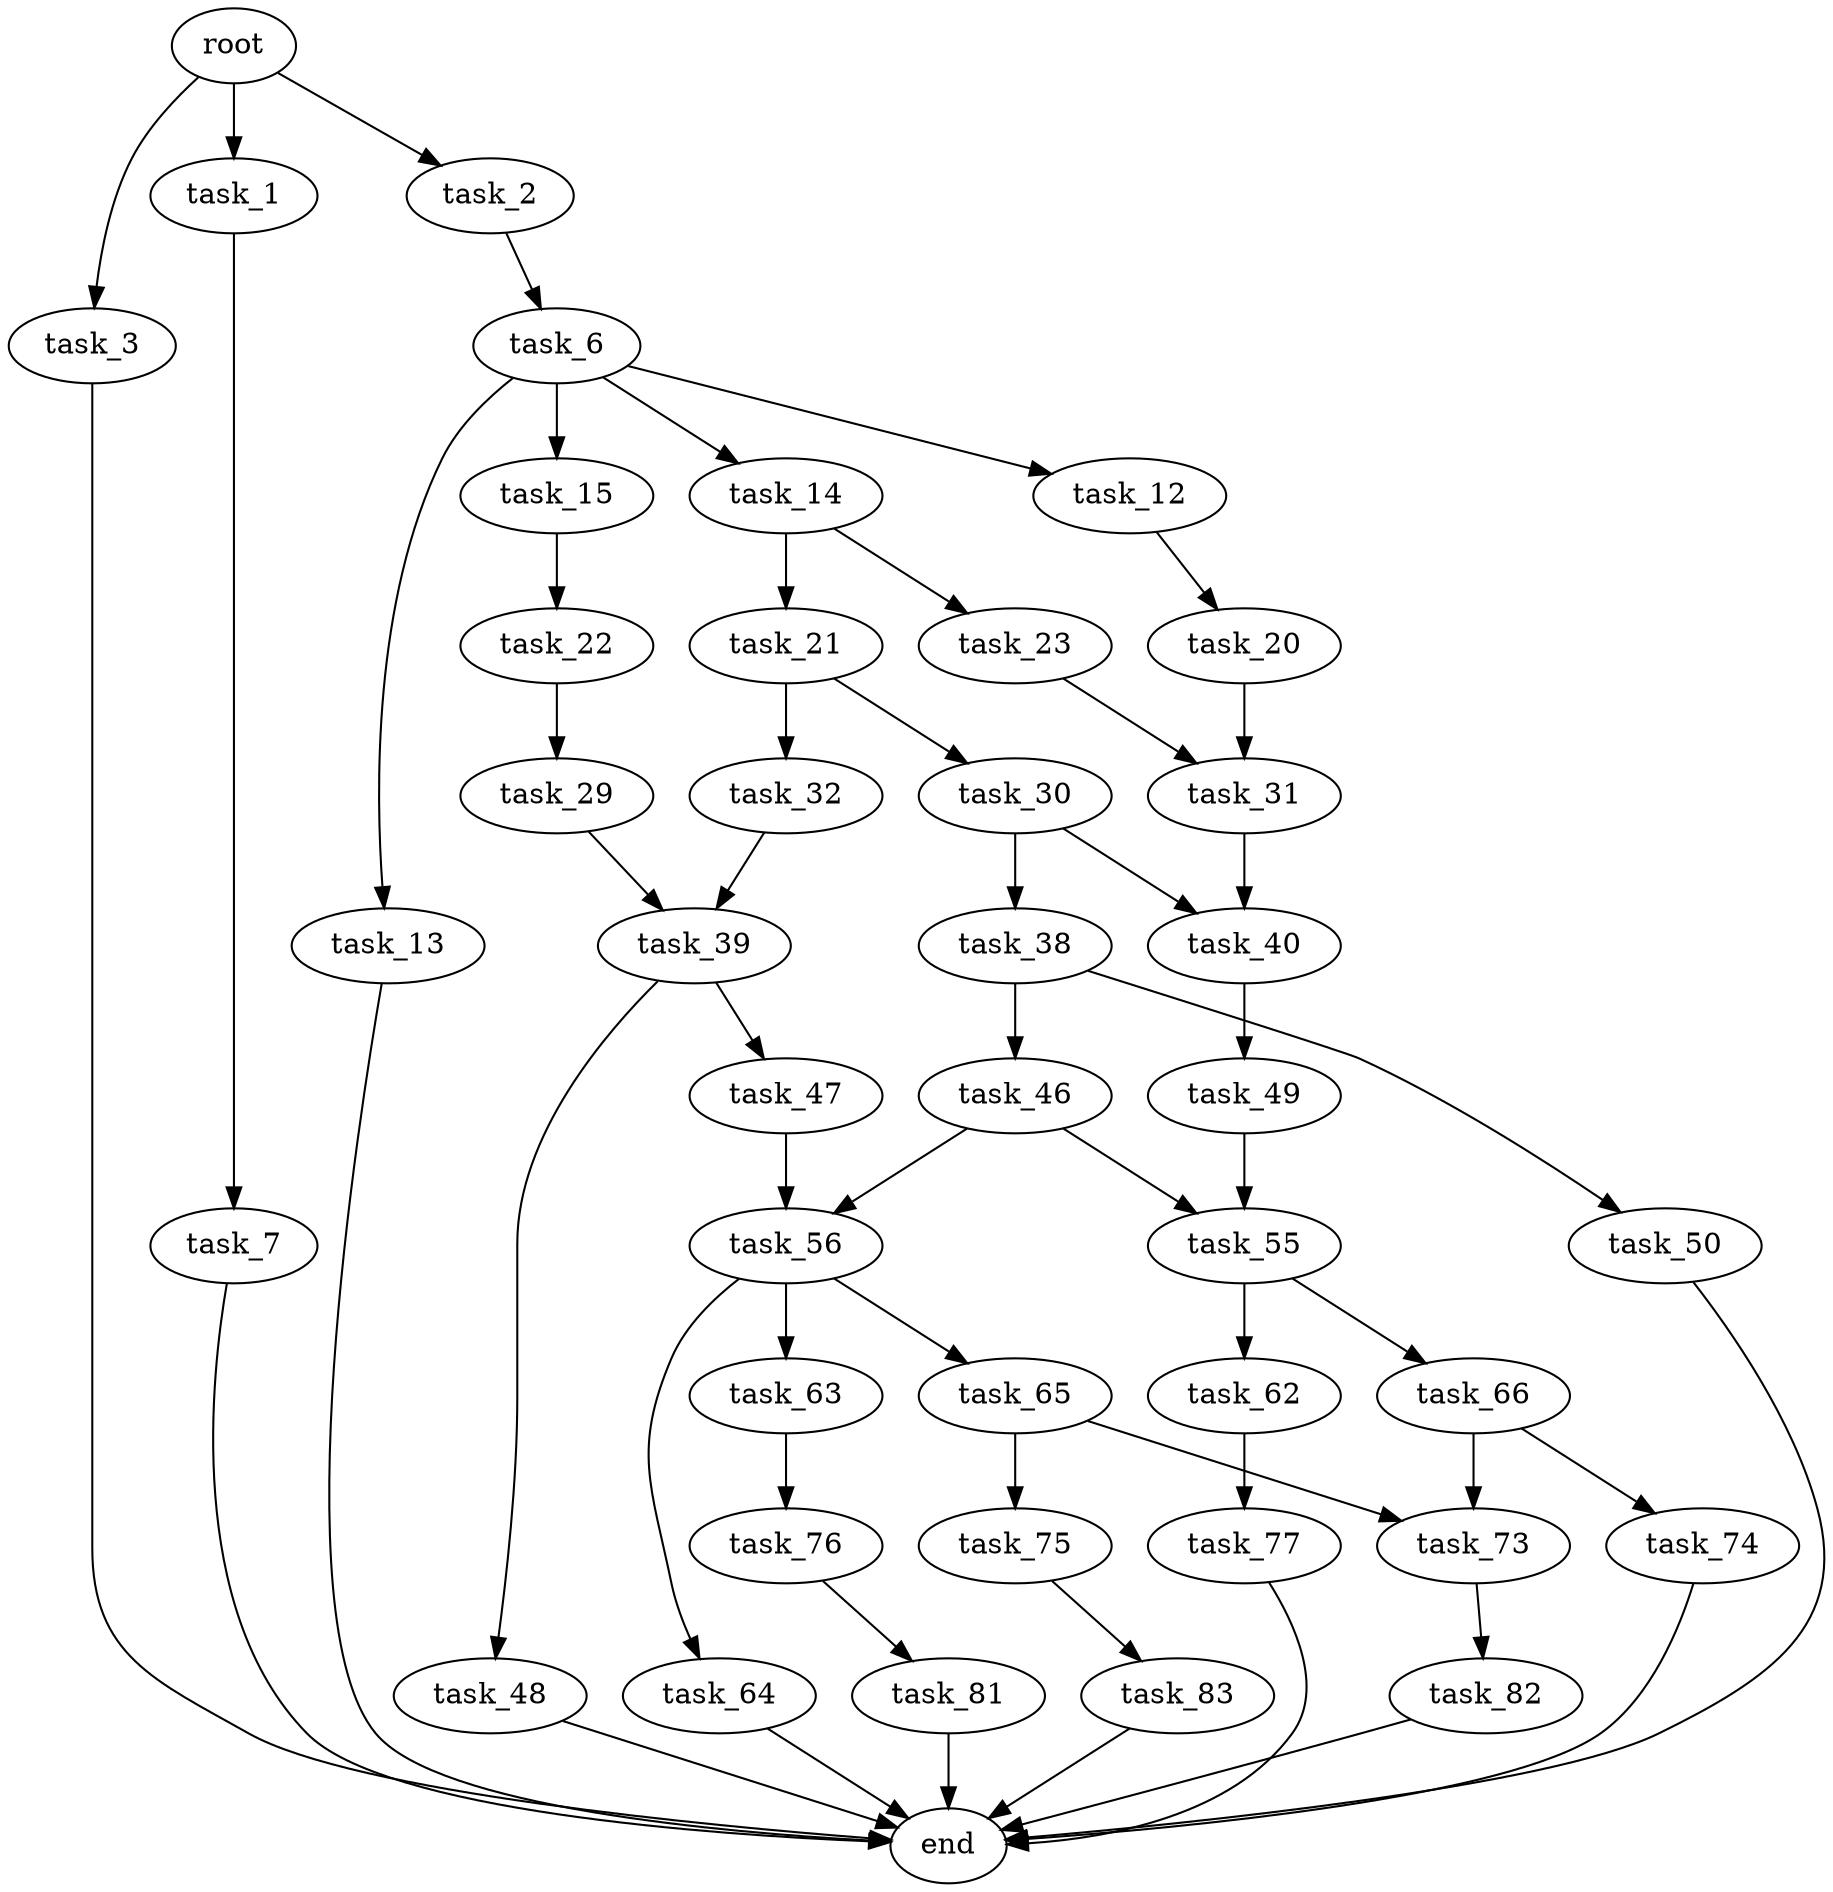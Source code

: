 digraph G {
  root [size="0.000000"];
  task_1 [size="98336029264.000000"];
  task_2 [size="68719476736.000000"];
  task_3 [size="368293445632.000000"];
  task_7 [size="1093131148.000000"];
  task_6 [size="33960271202.000000"];
  end [size="0.000000"];
  task_12 [size="208861355995.000000"];
  task_13 [size="8589934592.000000"];
  task_14 [size="10091962371.000000"];
  task_15 [size="96175975842.000000"];
  task_20 [size="549755813888.000000"];
  task_21 [size="35204240122.000000"];
  task_23 [size="5366350504.000000"];
  task_22 [size="772017018968.000000"];
  task_31 [size="104913470919.000000"];
  task_30 [size="782757789696.000000"];
  task_32 [size="10413321588.000000"];
  task_29 [size="9354930242.000000"];
  task_39 [size="368293445632.000000"];
  task_38 [size="3884355213.000000"];
  task_40 [size="239799483725.000000"];
  task_46 [size="782757789696.000000"];
  task_50 [size="1282260012.000000"];
  task_47 [size="85130844601.000000"];
  task_48 [size="15136489400.000000"];
  task_49 [size="2818889837.000000"];
  task_55 [size="1201814742.000000"];
  task_56 [size="549755813888.000000"];
  task_62 [size="570163641241.000000"];
  task_66 [size="782757789696.000000"];
  task_63 [size="28991029248.000000"];
  task_64 [size="34333487318.000000"];
  task_65 [size="385939424.000000"];
  task_77 [size="8589934592.000000"];
  task_76 [size="28991029248.000000"];
  task_73 [size="181907172996.000000"];
  task_75 [size="180602254164.000000"];
  task_74 [size="460793202342.000000"];
  task_82 [size="31921766281.000000"];
  task_83 [size="368293445632.000000"];
  task_81 [size="781293118.000000"];

  root -> task_1 [size="1.000000"];
  root -> task_2 [size="1.000000"];
  root -> task_3 [size="1.000000"];
  task_1 -> task_7 [size="301989888.000000"];
  task_2 -> task_6 [size="134217728.000000"];
  task_3 -> end [size="1.000000"];
  task_7 -> end [size="1.000000"];
  task_6 -> task_12 [size="536870912.000000"];
  task_6 -> task_13 [size="536870912.000000"];
  task_6 -> task_14 [size="536870912.000000"];
  task_6 -> task_15 [size="536870912.000000"];
  task_12 -> task_20 [size="411041792.000000"];
  task_13 -> end [size="1.000000"];
  task_14 -> task_21 [size="301989888.000000"];
  task_14 -> task_23 [size="301989888.000000"];
  task_15 -> task_22 [size="75497472.000000"];
  task_20 -> task_31 [size="536870912.000000"];
  task_21 -> task_30 [size="838860800.000000"];
  task_21 -> task_32 [size="838860800.000000"];
  task_23 -> task_31 [size="536870912.000000"];
  task_22 -> task_29 [size="536870912.000000"];
  task_31 -> task_40 [size="75497472.000000"];
  task_30 -> task_38 [size="679477248.000000"];
  task_30 -> task_40 [size="679477248.000000"];
  task_32 -> task_39 [size="209715200.000000"];
  task_29 -> task_39 [size="411041792.000000"];
  task_39 -> task_47 [size="411041792.000000"];
  task_39 -> task_48 [size="411041792.000000"];
  task_38 -> task_46 [size="75497472.000000"];
  task_38 -> task_50 [size="75497472.000000"];
  task_40 -> task_49 [size="209715200.000000"];
  task_46 -> task_55 [size="679477248.000000"];
  task_46 -> task_56 [size="679477248.000000"];
  task_50 -> end [size="1.000000"];
  task_47 -> task_56 [size="75497472.000000"];
  task_48 -> end [size="1.000000"];
  task_49 -> task_55 [size="134217728.000000"];
  task_55 -> task_62 [size="33554432.000000"];
  task_55 -> task_66 [size="33554432.000000"];
  task_56 -> task_63 [size="536870912.000000"];
  task_56 -> task_64 [size="536870912.000000"];
  task_56 -> task_65 [size="536870912.000000"];
  task_62 -> task_77 [size="411041792.000000"];
  task_66 -> task_73 [size="679477248.000000"];
  task_66 -> task_74 [size="679477248.000000"];
  task_63 -> task_76 [size="75497472.000000"];
  task_64 -> end [size="1.000000"];
  task_65 -> task_73 [size="33554432.000000"];
  task_65 -> task_75 [size="33554432.000000"];
  task_77 -> end [size="1.000000"];
  task_76 -> task_81 [size="75497472.000000"];
  task_73 -> task_82 [size="134217728.000000"];
  task_75 -> task_83 [size="134217728.000000"];
  task_74 -> end [size="1.000000"];
  task_82 -> end [size="1.000000"];
  task_83 -> end [size="1.000000"];
  task_81 -> end [size="1.000000"];
}
